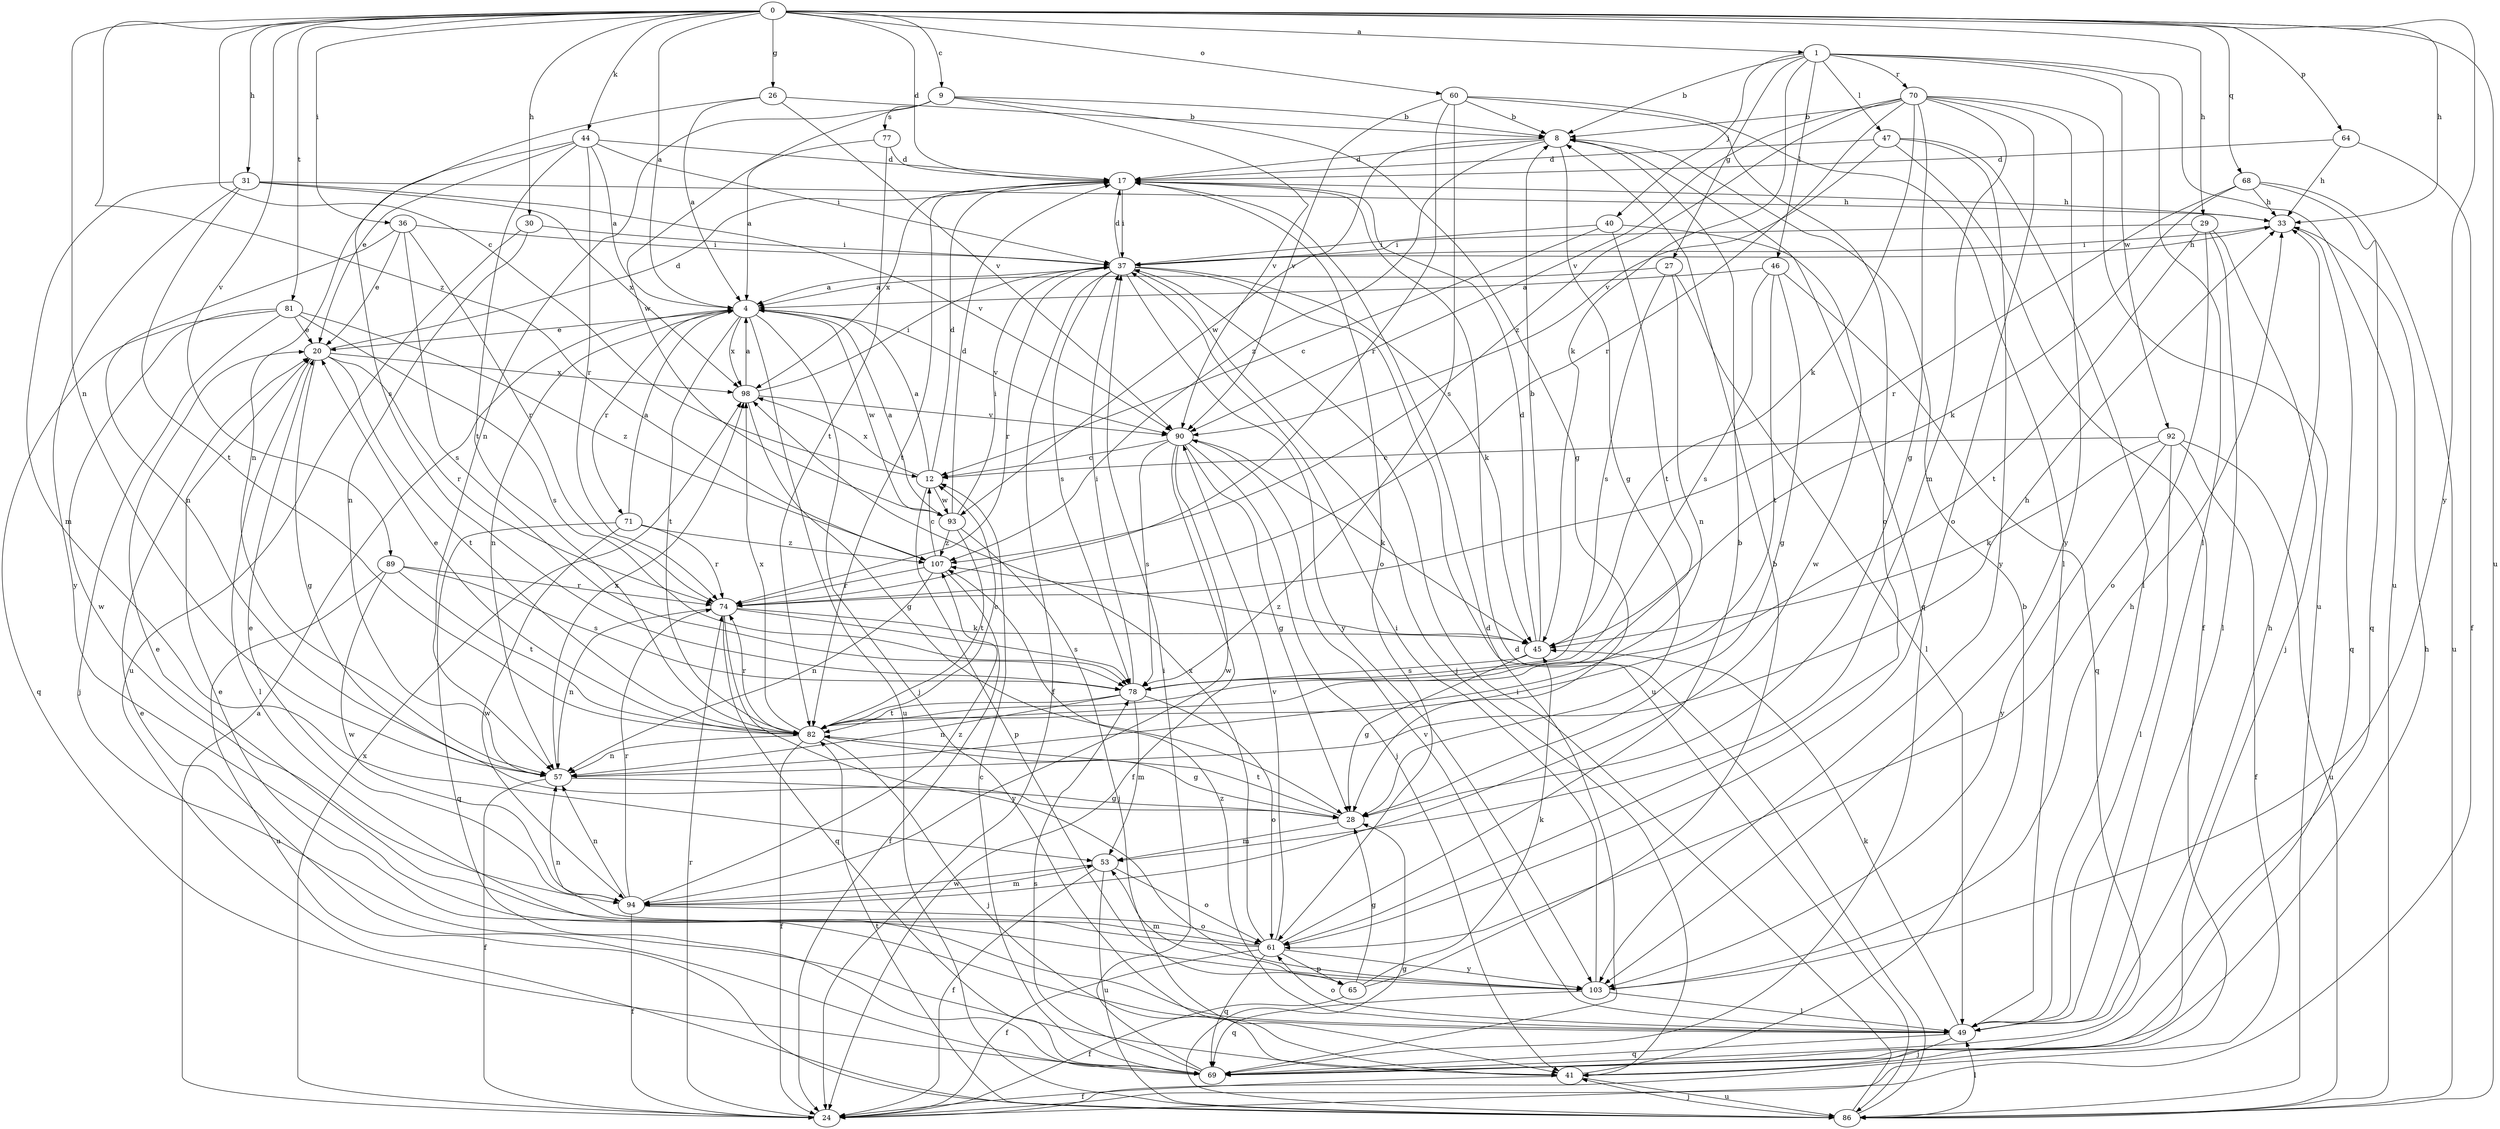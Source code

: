 strict digraph  {
0;
1;
4;
8;
9;
12;
17;
20;
24;
26;
27;
28;
29;
30;
31;
33;
36;
37;
40;
41;
44;
45;
46;
47;
49;
53;
57;
60;
61;
64;
65;
68;
69;
70;
71;
74;
77;
78;
81;
82;
86;
89;
90;
92;
93;
94;
98;
103;
107;
0 -> 1  [label=a];
0 -> 4  [label=a];
0 -> 9  [label=c];
0 -> 12  [label=c];
0 -> 17  [label=d];
0 -> 26  [label=g];
0 -> 29  [label=h];
0 -> 30  [label=h];
0 -> 31  [label=h];
0 -> 33  [label=h];
0 -> 36  [label=i];
0 -> 44  [label=k];
0 -> 57  [label=n];
0 -> 60  [label=o];
0 -> 64  [label=p];
0 -> 68  [label=q];
0 -> 81  [label=t];
0 -> 86  [label=u];
0 -> 89  [label=v];
0 -> 103  [label=y];
0 -> 107  [label=z];
1 -> 8  [label=b];
1 -> 27  [label=g];
1 -> 40  [label=j];
1 -> 45  [label=k];
1 -> 46  [label=l];
1 -> 47  [label=l];
1 -> 49  [label=l];
1 -> 70  [label=r];
1 -> 86  [label=u];
1 -> 92  [label=w];
4 -> 20  [label=e];
4 -> 41  [label=j];
4 -> 57  [label=n];
4 -> 71  [label=r];
4 -> 82  [label=t];
4 -> 86  [label=u];
4 -> 90  [label=v];
4 -> 93  [label=w];
4 -> 98  [label=x];
8 -> 17  [label=d];
8 -> 28  [label=g];
8 -> 69  [label=q];
8 -> 93  [label=w];
8 -> 107  [label=z];
9 -> 8  [label=b];
9 -> 28  [label=g];
9 -> 57  [label=n];
9 -> 77  [label=s];
9 -> 90  [label=v];
9 -> 93  [label=w];
12 -> 4  [label=a];
12 -> 17  [label=d];
12 -> 65  [label=p];
12 -> 93  [label=w];
12 -> 98  [label=x];
17 -> 33  [label=h];
17 -> 37  [label=i];
17 -> 61  [label=o];
17 -> 82  [label=t];
17 -> 98  [label=x];
20 -> 17  [label=d];
20 -> 28  [label=g];
20 -> 49  [label=l];
20 -> 74  [label=r];
20 -> 82  [label=t];
20 -> 98  [label=x];
24 -> 4  [label=a];
24 -> 74  [label=r];
24 -> 98  [label=x];
26 -> 4  [label=a];
26 -> 8  [label=b];
26 -> 78  [label=s];
26 -> 90  [label=v];
27 -> 4  [label=a];
27 -> 49  [label=l];
27 -> 57  [label=n];
27 -> 78  [label=s];
28 -> 53  [label=m];
28 -> 82  [label=t];
29 -> 37  [label=i];
29 -> 41  [label=j];
29 -> 49  [label=l];
29 -> 61  [label=o];
29 -> 82  [label=t];
30 -> 37  [label=i];
30 -> 57  [label=n];
30 -> 86  [label=u];
31 -> 33  [label=h];
31 -> 53  [label=m];
31 -> 82  [label=t];
31 -> 90  [label=v];
31 -> 98  [label=x];
31 -> 103  [label=y];
33 -> 37  [label=i];
33 -> 69  [label=q];
36 -> 20  [label=e];
36 -> 37  [label=i];
36 -> 57  [label=n];
36 -> 74  [label=r];
36 -> 78  [label=s];
37 -> 4  [label=a];
37 -> 17  [label=d];
37 -> 24  [label=f];
37 -> 33  [label=h];
37 -> 41  [label=j];
37 -> 45  [label=k];
37 -> 74  [label=r];
37 -> 78  [label=s];
37 -> 86  [label=u];
37 -> 103  [label=y];
40 -> 12  [label=c];
40 -> 37  [label=i];
40 -> 82  [label=t];
40 -> 94  [label=w];
41 -> 8  [label=b];
41 -> 24  [label=f];
41 -> 86  [label=u];
44 -> 4  [label=a];
44 -> 17  [label=d];
44 -> 20  [label=e];
44 -> 37  [label=i];
44 -> 57  [label=n];
44 -> 74  [label=r];
44 -> 82  [label=t];
45 -> 8  [label=b];
45 -> 17  [label=d];
45 -> 28  [label=g];
45 -> 78  [label=s];
45 -> 107  [label=z];
46 -> 4  [label=a];
46 -> 28  [label=g];
46 -> 69  [label=q];
46 -> 78  [label=s];
46 -> 82  [label=t];
47 -> 17  [label=d];
47 -> 24  [label=f];
47 -> 49  [label=l];
47 -> 90  [label=v];
47 -> 103  [label=y];
49 -> 20  [label=e];
49 -> 33  [label=h];
49 -> 41  [label=j];
49 -> 45  [label=k];
49 -> 61  [label=o];
49 -> 69  [label=q];
49 -> 90  [label=v];
49 -> 107  [label=z];
53 -> 24  [label=f];
53 -> 61  [label=o];
53 -> 86  [label=u];
53 -> 94  [label=w];
57 -> 24  [label=f];
57 -> 28  [label=g];
57 -> 33  [label=h];
57 -> 98  [label=x];
60 -> 8  [label=b];
60 -> 49  [label=l];
60 -> 61  [label=o];
60 -> 74  [label=r];
60 -> 78  [label=s];
60 -> 90  [label=v];
61 -> 8  [label=b];
61 -> 20  [label=e];
61 -> 24  [label=f];
61 -> 57  [label=n];
61 -> 65  [label=p];
61 -> 69  [label=q];
61 -> 90  [label=v];
61 -> 98  [label=x];
61 -> 103  [label=y];
64 -> 17  [label=d];
64 -> 24  [label=f];
64 -> 33  [label=h];
65 -> 8  [label=b];
65 -> 24  [label=f];
65 -> 28  [label=g];
65 -> 45  [label=k];
68 -> 33  [label=h];
68 -> 45  [label=k];
68 -> 69  [label=q];
68 -> 74  [label=r];
68 -> 86  [label=u];
69 -> 12  [label=c];
69 -> 17  [label=d];
69 -> 20  [label=e];
69 -> 33  [label=h];
69 -> 37  [label=i];
69 -> 78  [label=s];
70 -> 8  [label=b];
70 -> 28  [label=g];
70 -> 45  [label=k];
70 -> 53  [label=m];
70 -> 61  [label=o];
70 -> 74  [label=r];
70 -> 86  [label=u];
70 -> 90  [label=v];
70 -> 103  [label=y];
70 -> 107  [label=z];
71 -> 4  [label=a];
71 -> 69  [label=q];
71 -> 74  [label=r];
71 -> 94  [label=w];
71 -> 107  [label=z];
74 -> 45  [label=k];
74 -> 57  [label=n];
74 -> 69  [label=q];
74 -> 78  [label=s];
74 -> 103  [label=y];
77 -> 4  [label=a];
77 -> 17  [label=d];
77 -> 82  [label=t];
78 -> 37  [label=i];
78 -> 53  [label=m];
78 -> 57  [label=n];
78 -> 61  [label=o];
78 -> 82  [label=t];
81 -> 20  [label=e];
81 -> 41  [label=j];
81 -> 69  [label=q];
81 -> 78  [label=s];
81 -> 94  [label=w];
81 -> 107  [label=z];
82 -> 12  [label=c];
82 -> 20  [label=e];
82 -> 24  [label=f];
82 -> 28  [label=g];
82 -> 41  [label=j];
82 -> 57  [label=n];
82 -> 74  [label=r];
82 -> 98  [label=x];
86 -> 17  [label=d];
86 -> 28  [label=g];
86 -> 37  [label=i];
86 -> 41  [label=j];
86 -> 49  [label=l];
86 -> 82  [label=t];
89 -> 74  [label=r];
89 -> 78  [label=s];
89 -> 82  [label=t];
89 -> 86  [label=u];
89 -> 94  [label=w];
90 -> 12  [label=c];
90 -> 24  [label=f];
90 -> 28  [label=g];
90 -> 41  [label=j];
90 -> 45  [label=k];
90 -> 78  [label=s];
90 -> 94  [label=w];
92 -> 12  [label=c];
92 -> 24  [label=f];
92 -> 45  [label=k];
92 -> 49  [label=l];
92 -> 86  [label=u];
92 -> 103  [label=y];
93 -> 4  [label=a];
93 -> 17  [label=d];
93 -> 37  [label=i];
93 -> 41  [label=j];
93 -> 82  [label=t];
93 -> 107  [label=z];
94 -> 20  [label=e];
94 -> 24  [label=f];
94 -> 53  [label=m];
94 -> 57  [label=n];
94 -> 61  [label=o];
94 -> 74  [label=r];
94 -> 107  [label=z];
98 -> 4  [label=a];
98 -> 28  [label=g];
98 -> 37  [label=i];
98 -> 90  [label=v];
103 -> 33  [label=h];
103 -> 37  [label=i];
103 -> 49  [label=l];
103 -> 53  [label=m];
103 -> 69  [label=q];
107 -> 12  [label=c];
107 -> 24  [label=f];
107 -> 57  [label=n];
107 -> 74  [label=r];
}
